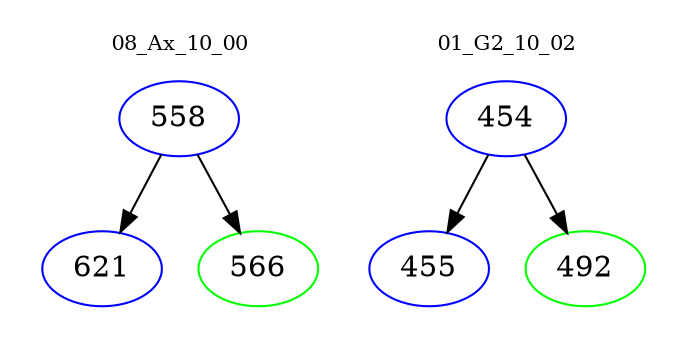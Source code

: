 digraph{
subgraph cluster_0 {
color = white
label = "08_Ax_10_00";
fontsize=10;
T0_558 [label="558", color="blue"]
T0_558 -> T0_621 [color="black"]
T0_621 [label="621", color="blue"]
T0_558 -> T0_566 [color="black"]
T0_566 [label="566", color="green"]
}
subgraph cluster_1 {
color = white
label = "01_G2_10_02";
fontsize=10;
T1_454 [label="454", color="blue"]
T1_454 -> T1_455 [color="black"]
T1_455 [label="455", color="blue"]
T1_454 -> T1_492 [color="black"]
T1_492 [label="492", color="green"]
}
}
